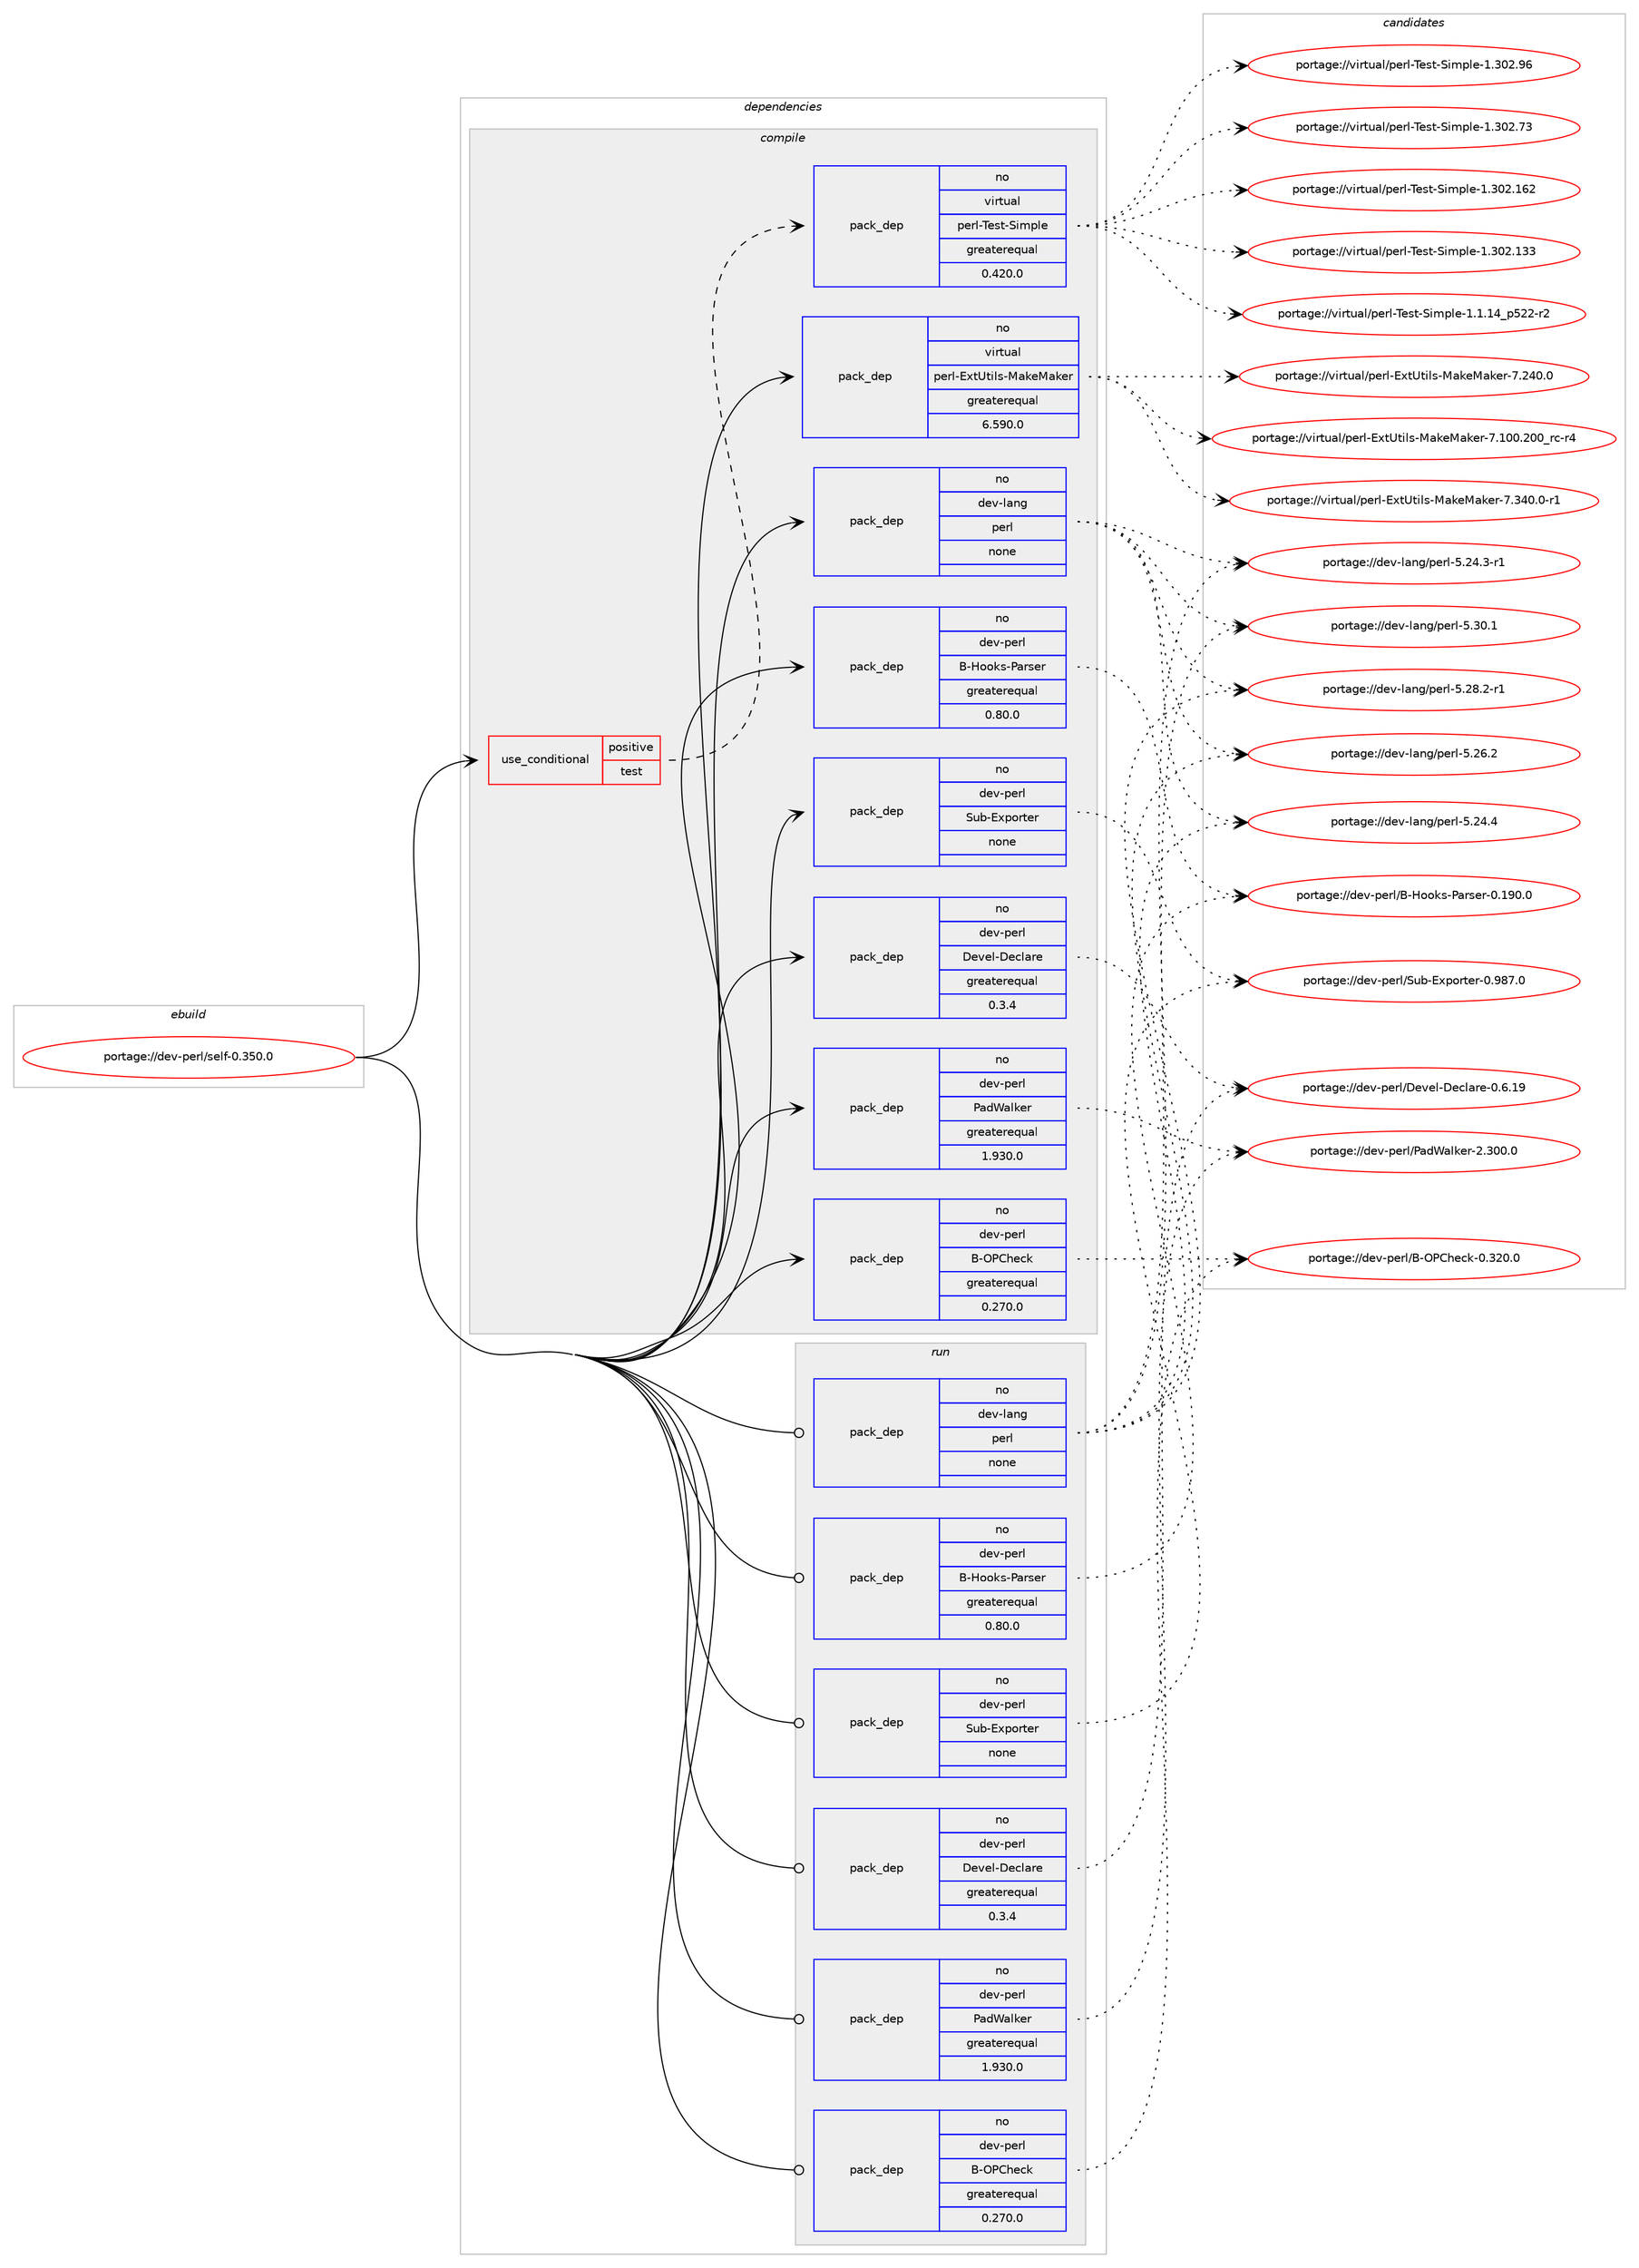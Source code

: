digraph prolog {

# *************
# Graph options
# *************

newrank=true;
concentrate=true;
compound=true;
graph [rankdir=LR,fontname=Helvetica,fontsize=10,ranksep=1.5];#, ranksep=2.5, nodesep=0.2];
edge  [arrowhead=vee];
node  [fontname=Helvetica,fontsize=10];

# **********
# The ebuild
# **********

subgraph cluster_leftcol {
color=gray;
label=<<i>ebuild</i>>;
id [label="portage://dev-perl/self-0.350.0", color=red, width=4, href="../dev-perl/self-0.350.0.svg"];
}

# ****************
# The dependencies
# ****************

subgraph cluster_midcol {
color=gray;
label=<<i>dependencies</i>>;
subgraph cluster_compile {
fillcolor="#eeeeee";
style=filled;
label=<<i>compile</i>>;
subgraph cond121122 {
dependency478037 [label=<<TABLE BORDER="0" CELLBORDER="1" CELLSPACING="0" CELLPADDING="4"><TR><TD ROWSPAN="3" CELLPADDING="10">use_conditional</TD></TR><TR><TD>positive</TD></TR><TR><TD>test</TD></TR></TABLE>>, shape=none, color=red];
subgraph pack351859 {
dependency478038 [label=<<TABLE BORDER="0" CELLBORDER="1" CELLSPACING="0" CELLPADDING="4" WIDTH="220"><TR><TD ROWSPAN="6" CELLPADDING="30">pack_dep</TD></TR><TR><TD WIDTH="110">no</TD></TR><TR><TD>virtual</TD></TR><TR><TD>perl-Test-Simple</TD></TR><TR><TD>greaterequal</TD></TR><TR><TD>0.420.0</TD></TR></TABLE>>, shape=none, color=blue];
}
dependency478037:e -> dependency478038:w [weight=20,style="dashed",arrowhead="vee"];
}
id:e -> dependency478037:w [weight=20,style="solid",arrowhead="vee"];
subgraph pack351860 {
dependency478039 [label=<<TABLE BORDER="0" CELLBORDER="1" CELLSPACING="0" CELLPADDING="4" WIDTH="220"><TR><TD ROWSPAN="6" CELLPADDING="30">pack_dep</TD></TR><TR><TD WIDTH="110">no</TD></TR><TR><TD>dev-lang</TD></TR><TR><TD>perl</TD></TR><TR><TD>none</TD></TR><TR><TD></TD></TR></TABLE>>, shape=none, color=blue];
}
id:e -> dependency478039:w [weight=20,style="solid",arrowhead="vee"];
subgraph pack351861 {
dependency478040 [label=<<TABLE BORDER="0" CELLBORDER="1" CELLSPACING="0" CELLPADDING="4" WIDTH="220"><TR><TD ROWSPAN="6" CELLPADDING="30">pack_dep</TD></TR><TR><TD WIDTH="110">no</TD></TR><TR><TD>dev-perl</TD></TR><TR><TD>B-Hooks-Parser</TD></TR><TR><TD>greaterequal</TD></TR><TR><TD>0.80.0</TD></TR></TABLE>>, shape=none, color=blue];
}
id:e -> dependency478040:w [weight=20,style="solid",arrowhead="vee"];
subgraph pack351862 {
dependency478041 [label=<<TABLE BORDER="0" CELLBORDER="1" CELLSPACING="0" CELLPADDING="4" WIDTH="220"><TR><TD ROWSPAN="6" CELLPADDING="30">pack_dep</TD></TR><TR><TD WIDTH="110">no</TD></TR><TR><TD>dev-perl</TD></TR><TR><TD>B-OPCheck</TD></TR><TR><TD>greaterequal</TD></TR><TR><TD>0.270.0</TD></TR></TABLE>>, shape=none, color=blue];
}
id:e -> dependency478041:w [weight=20,style="solid",arrowhead="vee"];
subgraph pack351863 {
dependency478042 [label=<<TABLE BORDER="0" CELLBORDER="1" CELLSPACING="0" CELLPADDING="4" WIDTH="220"><TR><TD ROWSPAN="6" CELLPADDING="30">pack_dep</TD></TR><TR><TD WIDTH="110">no</TD></TR><TR><TD>dev-perl</TD></TR><TR><TD>Devel-Declare</TD></TR><TR><TD>greaterequal</TD></TR><TR><TD>0.3.4</TD></TR></TABLE>>, shape=none, color=blue];
}
id:e -> dependency478042:w [weight=20,style="solid",arrowhead="vee"];
subgraph pack351864 {
dependency478043 [label=<<TABLE BORDER="0" CELLBORDER="1" CELLSPACING="0" CELLPADDING="4" WIDTH="220"><TR><TD ROWSPAN="6" CELLPADDING="30">pack_dep</TD></TR><TR><TD WIDTH="110">no</TD></TR><TR><TD>dev-perl</TD></TR><TR><TD>PadWalker</TD></TR><TR><TD>greaterequal</TD></TR><TR><TD>1.930.0</TD></TR></TABLE>>, shape=none, color=blue];
}
id:e -> dependency478043:w [weight=20,style="solid",arrowhead="vee"];
subgraph pack351865 {
dependency478044 [label=<<TABLE BORDER="0" CELLBORDER="1" CELLSPACING="0" CELLPADDING="4" WIDTH="220"><TR><TD ROWSPAN="6" CELLPADDING="30">pack_dep</TD></TR><TR><TD WIDTH="110">no</TD></TR><TR><TD>dev-perl</TD></TR><TR><TD>Sub-Exporter</TD></TR><TR><TD>none</TD></TR><TR><TD></TD></TR></TABLE>>, shape=none, color=blue];
}
id:e -> dependency478044:w [weight=20,style="solid",arrowhead="vee"];
subgraph pack351866 {
dependency478045 [label=<<TABLE BORDER="0" CELLBORDER="1" CELLSPACING="0" CELLPADDING="4" WIDTH="220"><TR><TD ROWSPAN="6" CELLPADDING="30">pack_dep</TD></TR><TR><TD WIDTH="110">no</TD></TR><TR><TD>virtual</TD></TR><TR><TD>perl-ExtUtils-MakeMaker</TD></TR><TR><TD>greaterequal</TD></TR><TR><TD>6.590.0</TD></TR></TABLE>>, shape=none, color=blue];
}
id:e -> dependency478045:w [weight=20,style="solid",arrowhead="vee"];
}
subgraph cluster_compileandrun {
fillcolor="#eeeeee";
style=filled;
label=<<i>compile and run</i>>;
}
subgraph cluster_run {
fillcolor="#eeeeee";
style=filled;
label=<<i>run</i>>;
subgraph pack351867 {
dependency478046 [label=<<TABLE BORDER="0" CELLBORDER="1" CELLSPACING="0" CELLPADDING="4" WIDTH="220"><TR><TD ROWSPAN="6" CELLPADDING="30">pack_dep</TD></TR><TR><TD WIDTH="110">no</TD></TR><TR><TD>dev-lang</TD></TR><TR><TD>perl</TD></TR><TR><TD>none</TD></TR><TR><TD></TD></TR></TABLE>>, shape=none, color=blue];
}
id:e -> dependency478046:w [weight=20,style="solid",arrowhead="odot"];
subgraph pack351868 {
dependency478047 [label=<<TABLE BORDER="0" CELLBORDER="1" CELLSPACING="0" CELLPADDING="4" WIDTH="220"><TR><TD ROWSPAN="6" CELLPADDING="30">pack_dep</TD></TR><TR><TD WIDTH="110">no</TD></TR><TR><TD>dev-perl</TD></TR><TR><TD>B-Hooks-Parser</TD></TR><TR><TD>greaterequal</TD></TR><TR><TD>0.80.0</TD></TR></TABLE>>, shape=none, color=blue];
}
id:e -> dependency478047:w [weight=20,style="solid",arrowhead="odot"];
subgraph pack351869 {
dependency478048 [label=<<TABLE BORDER="0" CELLBORDER="1" CELLSPACING="0" CELLPADDING="4" WIDTH="220"><TR><TD ROWSPAN="6" CELLPADDING="30">pack_dep</TD></TR><TR><TD WIDTH="110">no</TD></TR><TR><TD>dev-perl</TD></TR><TR><TD>B-OPCheck</TD></TR><TR><TD>greaterequal</TD></TR><TR><TD>0.270.0</TD></TR></TABLE>>, shape=none, color=blue];
}
id:e -> dependency478048:w [weight=20,style="solid",arrowhead="odot"];
subgraph pack351870 {
dependency478049 [label=<<TABLE BORDER="0" CELLBORDER="1" CELLSPACING="0" CELLPADDING="4" WIDTH="220"><TR><TD ROWSPAN="6" CELLPADDING="30">pack_dep</TD></TR><TR><TD WIDTH="110">no</TD></TR><TR><TD>dev-perl</TD></TR><TR><TD>Devel-Declare</TD></TR><TR><TD>greaterequal</TD></TR><TR><TD>0.3.4</TD></TR></TABLE>>, shape=none, color=blue];
}
id:e -> dependency478049:w [weight=20,style="solid",arrowhead="odot"];
subgraph pack351871 {
dependency478050 [label=<<TABLE BORDER="0" CELLBORDER="1" CELLSPACING="0" CELLPADDING="4" WIDTH="220"><TR><TD ROWSPAN="6" CELLPADDING="30">pack_dep</TD></TR><TR><TD WIDTH="110">no</TD></TR><TR><TD>dev-perl</TD></TR><TR><TD>PadWalker</TD></TR><TR><TD>greaterequal</TD></TR><TR><TD>1.930.0</TD></TR></TABLE>>, shape=none, color=blue];
}
id:e -> dependency478050:w [weight=20,style="solid",arrowhead="odot"];
subgraph pack351872 {
dependency478051 [label=<<TABLE BORDER="0" CELLBORDER="1" CELLSPACING="0" CELLPADDING="4" WIDTH="220"><TR><TD ROWSPAN="6" CELLPADDING="30">pack_dep</TD></TR><TR><TD WIDTH="110">no</TD></TR><TR><TD>dev-perl</TD></TR><TR><TD>Sub-Exporter</TD></TR><TR><TD>none</TD></TR><TR><TD></TD></TR></TABLE>>, shape=none, color=blue];
}
id:e -> dependency478051:w [weight=20,style="solid",arrowhead="odot"];
}
}

# **************
# The candidates
# **************

subgraph cluster_choices {
rank=same;
color=gray;
label=<<i>candidates</i>>;

subgraph choice351859 {
color=black;
nodesep=1;
choice118105114116117971084711210111410845841011151164583105109112108101454946514850465754 [label="portage://virtual/perl-Test-Simple-1.302.96", color=red, width=4,href="../virtual/perl-Test-Simple-1.302.96.svg"];
choice118105114116117971084711210111410845841011151164583105109112108101454946514850465551 [label="portage://virtual/perl-Test-Simple-1.302.73", color=red, width=4,href="../virtual/perl-Test-Simple-1.302.73.svg"];
choice11810511411611797108471121011141084584101115116458310510911210810145494651485046495450 [label="portage://virtual/perl-Test-Simple-1.302.162", color=red, width=4,href="../virtual/perl-Test-Simple-1.302.162.svg"];
choice11810511411611797108471121011141084584101115116458310510911210810145494651485046495151 [label="portage://virtual/perl-Test-Simple-1.302.133", color=red, width=4,href="../virtual/perl-Test-Simple-1.302.133.svg"];
choice11810511411611797108471121011141084584101115116458310510911210810145494649464952951125350504511450 [label="portage://virtual/perl-Test-Simple-1.1.14_p522-r2", color=red, width=4,href="../virtual/perl-Test-Simple-1.1.14_p522-r2.svg"];
dependency478038:e -> choice118105114116117971084711210111410845841011151164583105109112108101454946514850465754:w [style=dotted,weight="100"];
dependency478038:e -> choice118105114116117971084711210111410845841011151164583105109112108101454946514850465551:w [style=dotted,weight="100"];
dependency478038:e -> choice11810511411611797108471121011141084584101115116458310510911210810145494651485046495450:w [style=dotted,weight="100"];
dependency478038:e -> choice11810511411611797108471121011141084584101115116458310510911210810145494651485046495151:w [style=dotted,weight="100"];
dependency478038:e -> choice11810511411611797108471121011141084584101115116458310510911210810145494649464952951125350504511450:w [style=dotted,weight="100"];
}
subgraph choice351860 {
color=black;
nodesep=1;
choice10010111845108971101034711210111410845534651484649 [label="portage://dev-lang/perl-5.30.1", color=red, width=4,href="../dev-lang/perl-5.30.1.svg"];
choice100101118451089711010347112101114108455346505646504511449 [label="portage://dev-lang/perl-5.28.2-r1", color=red, width=4,href="../dev-lang/perl-5.28.2-r1.svg"];
choice10010111845108971101034711210111410845534650544650 [label="portage://dev-lang/perl-5.26.2", color=red, width=4,href="../dev-lang/perl-5.26.2.svg"];
choice10010111845108971101034711210111410845534650524652 [label="portage://dev-lang/perl-5.24.4", color=red, width=4,href="../dev-lang/perl-5.24.4.svg"];
choice100101118451089711010347112101114108455346505246514511449 [label="portage://dev-lang/perl-5.24.3-r1", color=red, width=4,href="../dev-lang/perl-5.24.3-r1.svg"];
dependency478039:e -> choice10010111845108971101034711210111410845534651484649:w [style=dotted,weight="100"];
dependency478039:e -> choice100101118451089711010347112101114108455346505646504511449:w [style=dotted,weight="100"];
dependency478039:e -> choice10010111845108971101034711210111410845534650544650:w [style=dotted,weight="100"];
dependency478039:e -> choice10010111845108971101034711210111410845534650524652:w [style=dotted,weight="100"];
dependency478039:e -> choice100101118451089711010347112101114108455346505246514511449:w [style=dotted,weight="100"];
}
subgraph choice351861 {
color=black;
nodesep=1;
choice10010111845112101114108476645721111111071154580971141151011144548464957484648 [label="portage://dev-perl/B-Hooks-Parser-0.190.0", color=red, width=4,href="../dev-perl/B-Hooks-Parser-0.190.0.svg"];
dependency478040:e -> choice10010111845112101114108476645721111111071154580971141151011144548464957484648:w [style=dotted,weight="100"];
}
subgraph choice351862 {
color=black;
nodesep=1;
choice10010111845112101114108476645798067104101991074548465150484648 [label="portage://dev-perl/B-OPCheck-0.320.0", color=red, width=4,href="../dev-perl/B-OPCheck-0.320.0.svg"];
dependency478041:e -> choice10010111845112101114108476645798067104101991074548465150484648:w [style=dotted,weight="100"];
}
subgraph choice351863 {
color=black;
nodesep=1;
choice1001011184511210111410847681011181011084568101991089711410145484654464957 [label="portage://dev-perl/Devel-Declare-0.6.19", color=red, width=4,href="../dev-perl/Devel-Declare-0.6.19.svg"];
dependency478042:e -> choice1001011184511210111410847681011181011084568101991089711410145484654464957:w [style=dotted,weight="100"];
}
subgraph choice351864 {
color=black;
nodesep=1;
choice1001011184511210111410847809710087971081071011144550465148484648 [label="portage://dev-perl/PadWalker-2.300.0", color=red, width=4,href="../dev-perl/PadWalker-2.300.0.svg"];
dependency478043:e -> choice1001011184511210111410847809710087971081071011144550465148484648:w [style=dotted,weight="100"];
}
subgraph choice351865 {
color=black;
nodesep=1;
choice1001011184511210111410847831179845691201121111141161011144548465756554648 [label="portage://dev-perl/Sub-Exporter-0.987.0", color=red, width=4,href="../dev-perl/Sub-Exporter-0.987.0.svg"];
dependency478044:e -> choice1001011184511210111410847831179845691201121111141161011144548465756554648:w [style=dotted,weight="100"];
}
subgraph choice351866 {
color=black;
nodesep=1;
choice1181051141161179710847112101114108456912011685116105108115457797107101779710710111445554651524846484511449 [label="portage://virtual/perl-ExtUtils-MakeMaker-7.340.0-r1", color=red, width=4,href="../virtual/perl-ExtUtils-MakeMaker-7.340.0-r1.svg"];
choice118105114116117971084711210111410845691201168511610510811545779710710177971071011144555465052484648 [label="portage://virtual/perl-ExtUtils-MakeMaker-7.240.0", color=red, width=4,href="../virtual/perl-ExtUtils-MakeMaker-7.240.0.svg"];
choice118105114116117971084711210111410845691201168511610510811545779710710177971071011144555464948484650484895114994511452 [label="portage://virtual/perl-ExtUtils-MakeMaker-7.100.200_rc-r4", color=red, width=4,href="../virtual/perl-ExtUtils-MakeMaker-7.100.200_rc-r4.svg"];
dependency478045:e -> choice1181051141161179710847112101114108456912011685116105108115457797107101779710710111445554651524846484511449:w [style=dotted,weight="100"];
dependency478045:e -> choice118105114116117971084711210111410845691201168511610510811545779710710177971071011144555465052484648:w [style=dotted,weight="100"];
dependency478045:e -> choice118105114116117971084711210111410845691201168511610510811545779710710177971071011144555464948484650484895114994511452:w [style=dotted,weight="100"];
}
subgraph choice351867 {
color=black;
nodesep=1;
choice10010111845108971101034711210111410845534651484649 [label="portage://dev-lang/perl-5.30.1", color=red, width=4,href="../dev-lang/perl-5.30.1.svg"];
choice100101118451089711010347112101114108455346505646504511449 [label="portage://dev-lang/perl-5.28.2-r1", color=red, width=4,href="../dev-lang/perl-5.28.2-r1.svg"];
choice10010111845108971101034711210111410845534650544650 [label="portage://dev-lang/perl-5.26.2", color=red, width=4,href="../dev-lang/perl-5.26.2.svg"];
choice10010111845108971101034711210111410845534650524652 [label="portage://dev-lang/perl-5.24.4", color=red, width=4,href="../dev-lang/perl-5.24.4.svg"];
choice100101118451089711010347112101114108455346505246514511449 [label="portage://dev-lang/perl-5.24.3-r1", color=red, width=4,href="../dev-lang/perl-5.24.3-r1.svg"];
dependency478046:e -> choice10010111845108971101034711210111410845534651484649:w [style=dotted,weight="100"];
dependency478046:e -> choice100101118451089711010347112101114108455346505646504511449:w [style=dotted,weight="100"];
dependency478046:e -> choice10010111845108971101034711210111410845534650544650:w [style=dotted,weight="100"];
dependency478046:e -> choice10010111845108971101034711210111410845534650524652:w [style=dotted,weight="100"];
dependency478046:e -> choice100101118451089711010347112101114108455346505246514511449:w [style=dotted,weight="100"];
}
subgraph choice351868 {
color=black;
nodesep=1;
choice10010111845112101114108476645721111111071154580971141151011144548464957484648 [label="portage://dev-perl/B-Hooks-Parser-0.190.0", color=red, width=4,href="../dev-perl/B-Hooks-Parser-0.190.0.svg"];
dependency478047:e -> choice10010111845112101114108476645721111111071154580971141151011144548464957484648:w [style=dotted,weight="100"];
}
subgraph choice351869 {
color=black;
nodesep=1;
choice10010111845112101114108476645798067104101991074548465150484648 [label="portage://dev-perl/B-OPCheck-0.320.0", color=red, width=4,href="../dev-perl/B-OPCheck-0.320.0.svg"];
dependency478048:e -> choice10010111845112101114108476645798067104101991074548465150484648:w [style=dotted,weight="100"];
}
subgraph choice351870 {
color=black;
nodesep=1;
choice1001011184511210111410847681011181011084568101991089711410145484654464957 [label="portage://dev-perl/Devel-Declare-0.6.19", color=red, width=4,href="../dev-perl/Devel-Declare-0.6.19.svg"];
dependency478049:e -> choice1001011184511210111410847681011181011084568101991089711410145484654464957:w [style=dotted,weight="100"];
}
subgraph choice351871 {
color=black;
nodesep=1;
choice1001011184511210111410847809710087971081071011144550465148484648 [label="portage://dev-perl/PadWalker-2.300.0", color=red, width=4,href="../dev-perl/PadWalker-2.300.0.svg"];
dependency478050:e -> choice1001011184511210111410847809710087971081071011144550465148484648:w [style=dotted,weight="100"];
}
subgraph choice351872 {
color=black;
nodesep=1;
choice1001011184511210111410847831179845691201121111141161011144548465756554648 [label="portage://dev-perl/Sub-Exporter-0.987.0", color=red, width=4,href="../dev-perl/Sub-Exporter-0.987.0.svg"];
dependency478051:e -> choice1001011184511210111410847831179845691201121111141161011144548465756554648:w [style=dotted,weight="100"];
}
}

}
